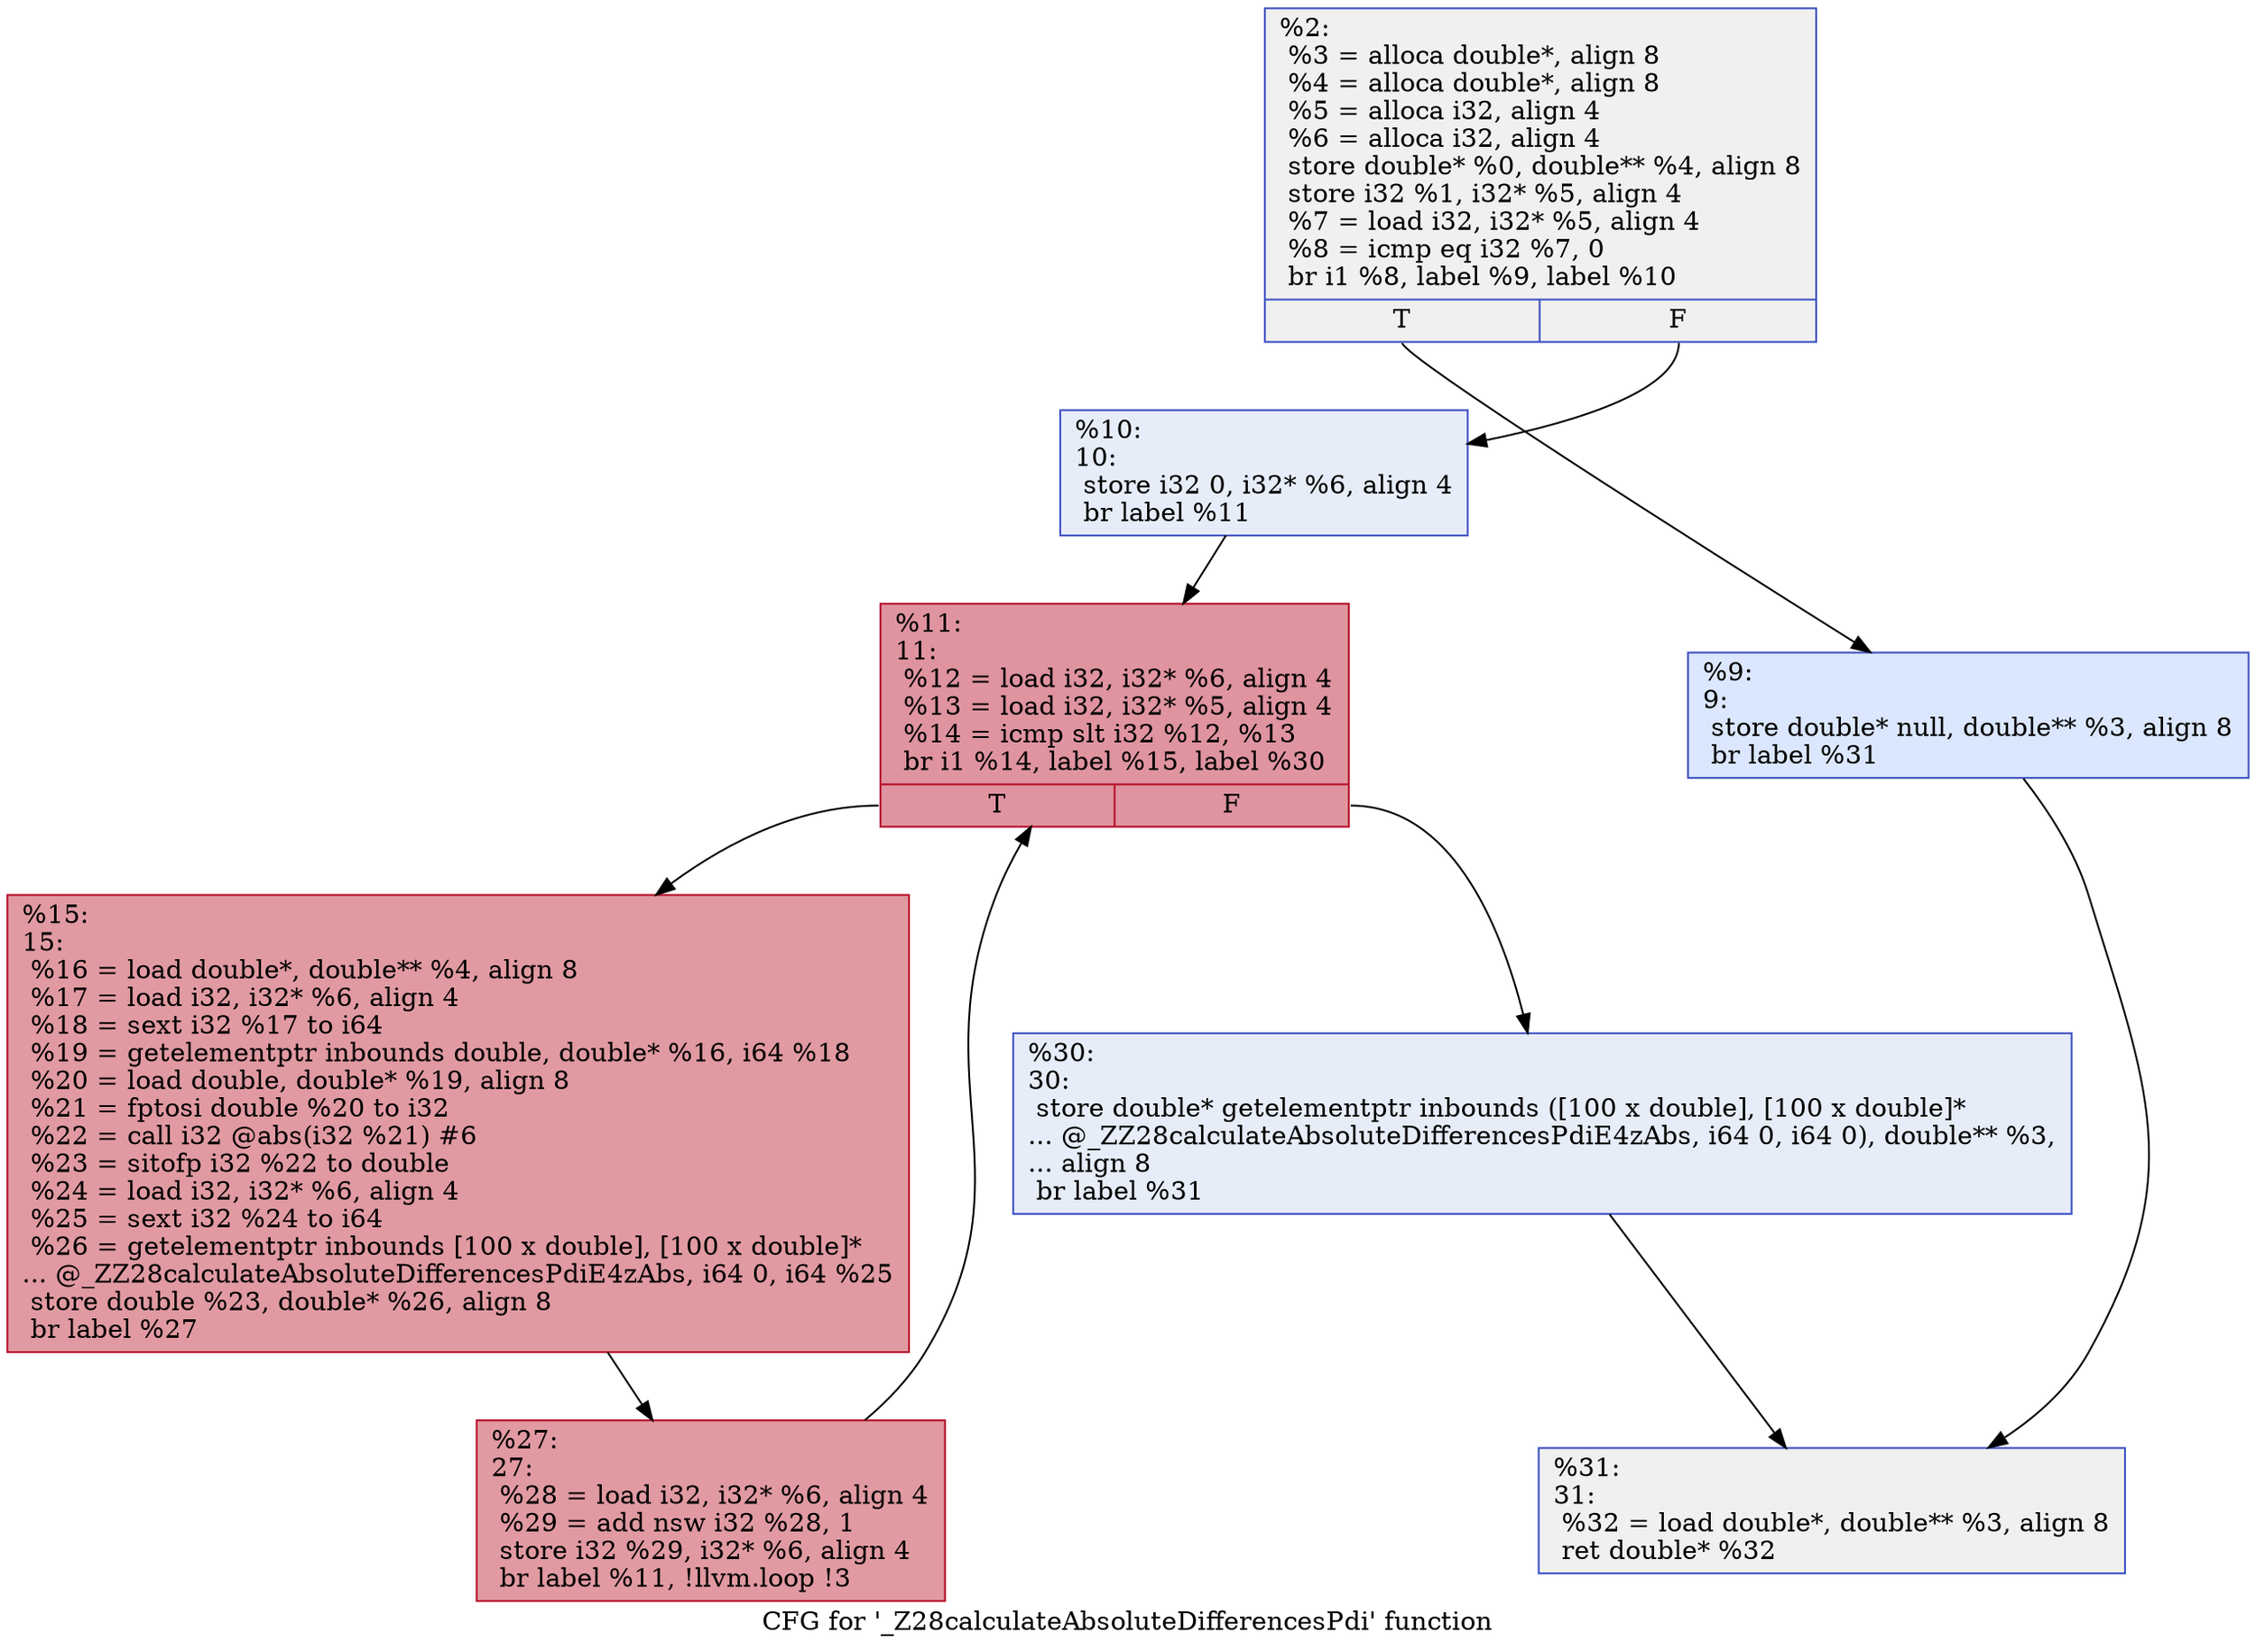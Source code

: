 digraph "CFG for '_Z28calculateAbsoluteDifferencesPdi' function" {
	label="CFG for '_Z28calculateAbsoluteDifferencesPdi' function";

	Node0x2202f180940 [shape=record,color="#3d50c3ff", style=filled, fillcolor="#dedcdb70",label="{%2:\l  %3 = alloca double*, align 8\l  %4 = alloca double*, align 8\l  %5 = alloca i32, align 4\l  %6 = alloca i32, align 4\l  store double* %0, double** %4, align 8\l  store i32 %1, i32* %5, align 4\l  %7 = load i32, i32* %5, align 4\l  %8 = icmp eq i32 %7, 0\l  br i1 %8, label %9, label %10\l|{<s0>T|<s1>F}}"];
	Node0x2202f180940:s0 -> Node0x2202f180b20;
	Node0x2202f180940:s1 -> Node0x2202f181520;
	Node0x2202f180b20 [shape=record,color="#3d50c3ff", style=filled, fillcolor="#aec9fc70",label="{%9:\l9:                                                \l  store double* null, double** %3, align 8\l  br label %31\l}"];
	Node0x2202f180b20 -> Node0x2202f181c00;
	Node0x2202f181520 [shape=record,color="#3d50c3ff", style=filled, fillcolor="#c7d7f070",label="{%10:\l10:                                               \l  store i32 0, i32* %6, align 4\l  br label %11\l}"];
	Node0x2202f181520 -> Node0x2202f181890;
	Node0x2202f181890 [shape=record,color="#b70d28ff", style=filled, fillcolor="#b70d2870",label="{%11:\l11:                                               \l  %12 = load i32, i32* %6, align 4\l  %13 = load i32, i32* %5, align 4\l  %14 = icmp slt i32 %12, %13\l  br i1 %14, label %15, label %30\l|{<s0>T|<s1>F}}"];
	Node0x2202f181890:s0 -> Node0x2202f180da0;
	Node0x2202f181890:s1 -> Node0x2202f180f30;
	Node0x2202f180da0 [shape=record,color="#b70d28ff", style=filled, fillcolor="#bb1b2c70",label="{%15:\l15:                                               \l  %16 = load double*, double** %4, align 8\l  %17 = load i32, i32* %6, align 4\l  %18 = sext i32 %17 to i64\l  %19 = getelementptr inbounds double, double* %16, i64 %18\l  %20 = load double, double* %19, align 8\l  %21 = fptosi double %20 to i32\l  %22 = call i32 @abs(i32 %21) #6\l  %23 = sitofp i32 %22 to double\l  %24 = load i32, i32* %6, align 4\l  %25 = sext i32 %24 to i64\l  %26 = getelementptr inbounds [100 x double], [100 x double]*\l... @_ZZ28calculateAbsoluteDifferencesPdiE4zAbs, i64 0, i64 %25\l  store double %23, double* %26, align 8\l  br label %27\l}"];
	Node0x2202f180da0 -> Node0x2202f180fd0;
	Node0x2202f180fd0 [shape=record,color="#b70d28ff", style=filled, fillcolor="#bb1b2c70",label="{%27:\l27:                                               \l  %28 = load i32, i32* %6, align 4\l  %29 = add nsw i32 %28, 1\l  store i32 %29, i32* %6, align 4\l  br label %11, !llvm.loop !3\l}"];
	Node0x2202f180fd0 -> Node0x2202f181890;
	Node0x2202f180f30 [shape=record,color="#3d50c3ff", style=filled, fillcolor="#c7d7f070",label="{%30:\l30:                                               \l  store double* getelementptr inbounds ([100 x double], [100 x double]*\l... @_ZZ28calculateAbsoluteDifferencesPdiE4zAbs, i64 0, i64 0), double** %3,\l... align 8\l  br label %31\l}"];
	Node0x2202f180f30 -> Node0x2202f181c00;
	Node0x2202f181c00 [shape=record,color="#3d50c3ff", style=filled, fillcolor="#dedcdb70",label="{%31:\l31:                                               \l  %32 = load double*, double** %3, align 8\l  ret double* %32\l}"];
}
